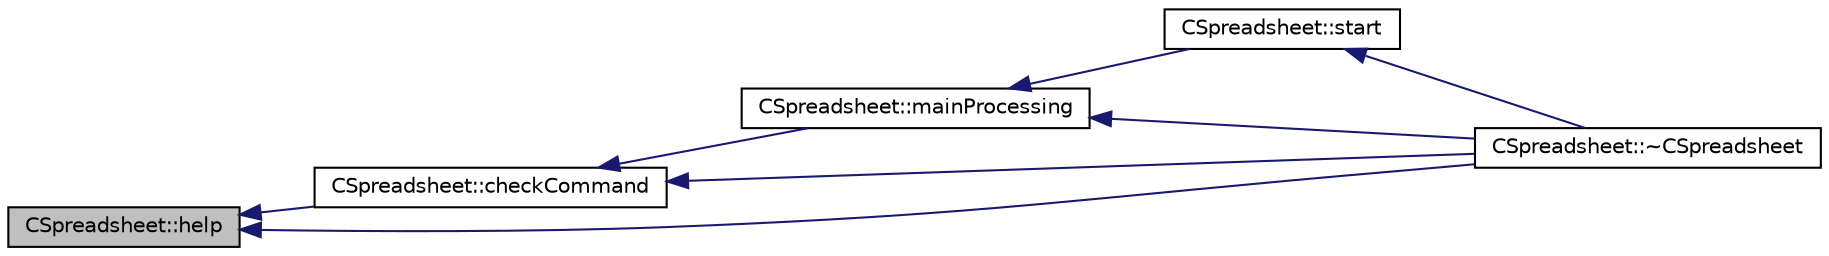 digraph "CSpreadsheet::help"
{
  edge [fontname="Helvetica",fontsize="10",labelfontname="Helvetica",labelfontsize="10"];
  node [fontname="Helvetica",fontsize="10",shape=record];
  rankdir="LR";
  Node1 [label="CSpreadsheet::help",height=0.2,width=0.4,color="black", fillcolor="grey75", style="filled", fontcolor="black"];
  Node1 -> Node2 [dir="back",color="midnightblue",fontsize="10",style="solid",fontname="Helvetica"];
  Node2 [label="CSpreadsheet::checkCommand",height=0.2,width=0.4,color="black", fillcolor="white", style="filled",URL="$classCSpreadsheet.html#a71c4c0659f2a2d581a3e0a25137ceaca"];
  Node2 -> Node3 [dir="back",color="midnightblue",fontsize="10",style="solid",fontname="Helvetica"];
  Node3 [label="CSpreadsheet::mainProcessing",height=0.2,width=0.4,color="black", fillcolor="white", style="filled",URL="$classCSpreadsheet.html#a96295c930d6a4a40c721f3d5eda1ad8d"];
  Node3 -> Node4 [dir="back",color="midnightblue",fontsize="10",style="solid",fontname="Helvetica"];
  Node4 [label="CSpreadsheet::start",height=0.2,width=0.4,color="black", fillcolor="white", style="filled",URL="$classCSpreadsheet.html#a118b123495313438538adb15d57b33b8"];
  Node4 -> Node5 [dir="back",color="midnightblue",fontsize="10",style="solid",fontname="Helvetica"];
  Node5 [label="CSpreadsheet::~CSpreadsheet",height=0.2,width=0.4,color="black", fillcolor="white", style="filled",URL="$classCSpreadsheet.html#a698d41be2894a7a927db7ad653ead527"];
  Node3 -> Node5 [dir="back",color="midnightblue",fontsize="10",style="solid",fontname="Helvetica"];
  Node2 -> Node5 [dir="back",color="midnightblue",fontsize="10",style="solid",fontname="Helvetica"];
  Node1 -> Node5 [dir="back",color="midnightblue",fontsize="10",style="solid",fontname="Helvetica"];
}
